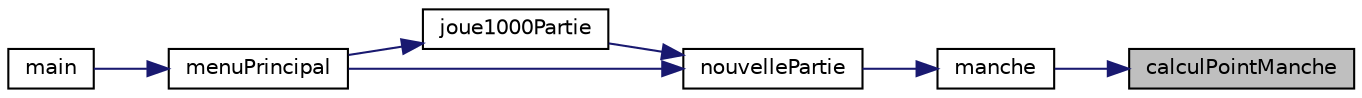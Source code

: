 digraph "calculPointManche"
{
 // LATEX_PDF_SIZE
  edge [fontname="Helvetica",fontsize="10",labelfontname="Helvetica",labelfontsize="10"];
  node [fontname="Helvetica",fontsize="10",shape=record];
  rankdir="RL";
  Node1 [label="calculPointManche",height=0.2,width=0.4,color="black", fillcolor="grey75", style="filled", fontcolor="black",tooltip="compte les point gagnÃ© par chaque joueur au cour de la manche e fonction du contrat et ajoute ces po..."];
  Node1 -> Node2 [dir="back",color="midnightblue",fontsize="10",style="solid"];
  Node2 [label="manche",height=0.2,width=0.4,color="black", fillcolor="white", style="filled",URL="$general_8h.html#a82e65877686a049b4bee9160af15c97f",tooltip="lancement d'une manche"];
  Node2 -> Node3 [dir="back",color="midnightblue",fontsize="10",style="solid"];
  Node3 [label="nouvellePartie",height=0.2,width=0.4,color="black", fillcolor="white", style="filled",URL="$general_8h.html#a1faac25606ba09c4cdbcf54a142dbe0c",tooltip="lancement d'une nouvelle partie"];
  Node3 -> Node4 [dir="back",color="midnightblue",fontsize="10",style="solid"];
  Node4 [label="joue1000Partie",height=0.2,width=0.4,color="black", fillcolor="white", style="filled",URL="$autre_8h.html#ab8d4df8f4e03f038b98f6d96a2eaefd2",tooltip="joue n partie aves uniquement des ia pour controler si tout ce passe bien et reuceillir des statistiq..."];
  Node4 -> Node5 [dir="back",color="midnightblue",fontsize="10",style="solid"];
  Node5 [label="menuPrincipal",height=0.2,width=0.4,color="black", fillcolor="white", style="filled",URL="$general_8h.html#adfbaa271f44d828c6a42ce7e9affee88",tooltip="fonction qui gÃ¨re le debut de la partie"];
  Node5 -> Node6 [dir="back",color="midnightblue",fontsize="10",style="solid"];
  Node6 [label="main",height=0.2,width=0.4,color="black", fillcolor="white", style="filled",URL="$main_8c.html#a0ddf1224851353fc92bfbff6f499fa97",tooltip="Entrée du programme."];
  Node3 -> Node5 [dir="back",color="midnightblue",fontsize="10",style="solid"];
}
